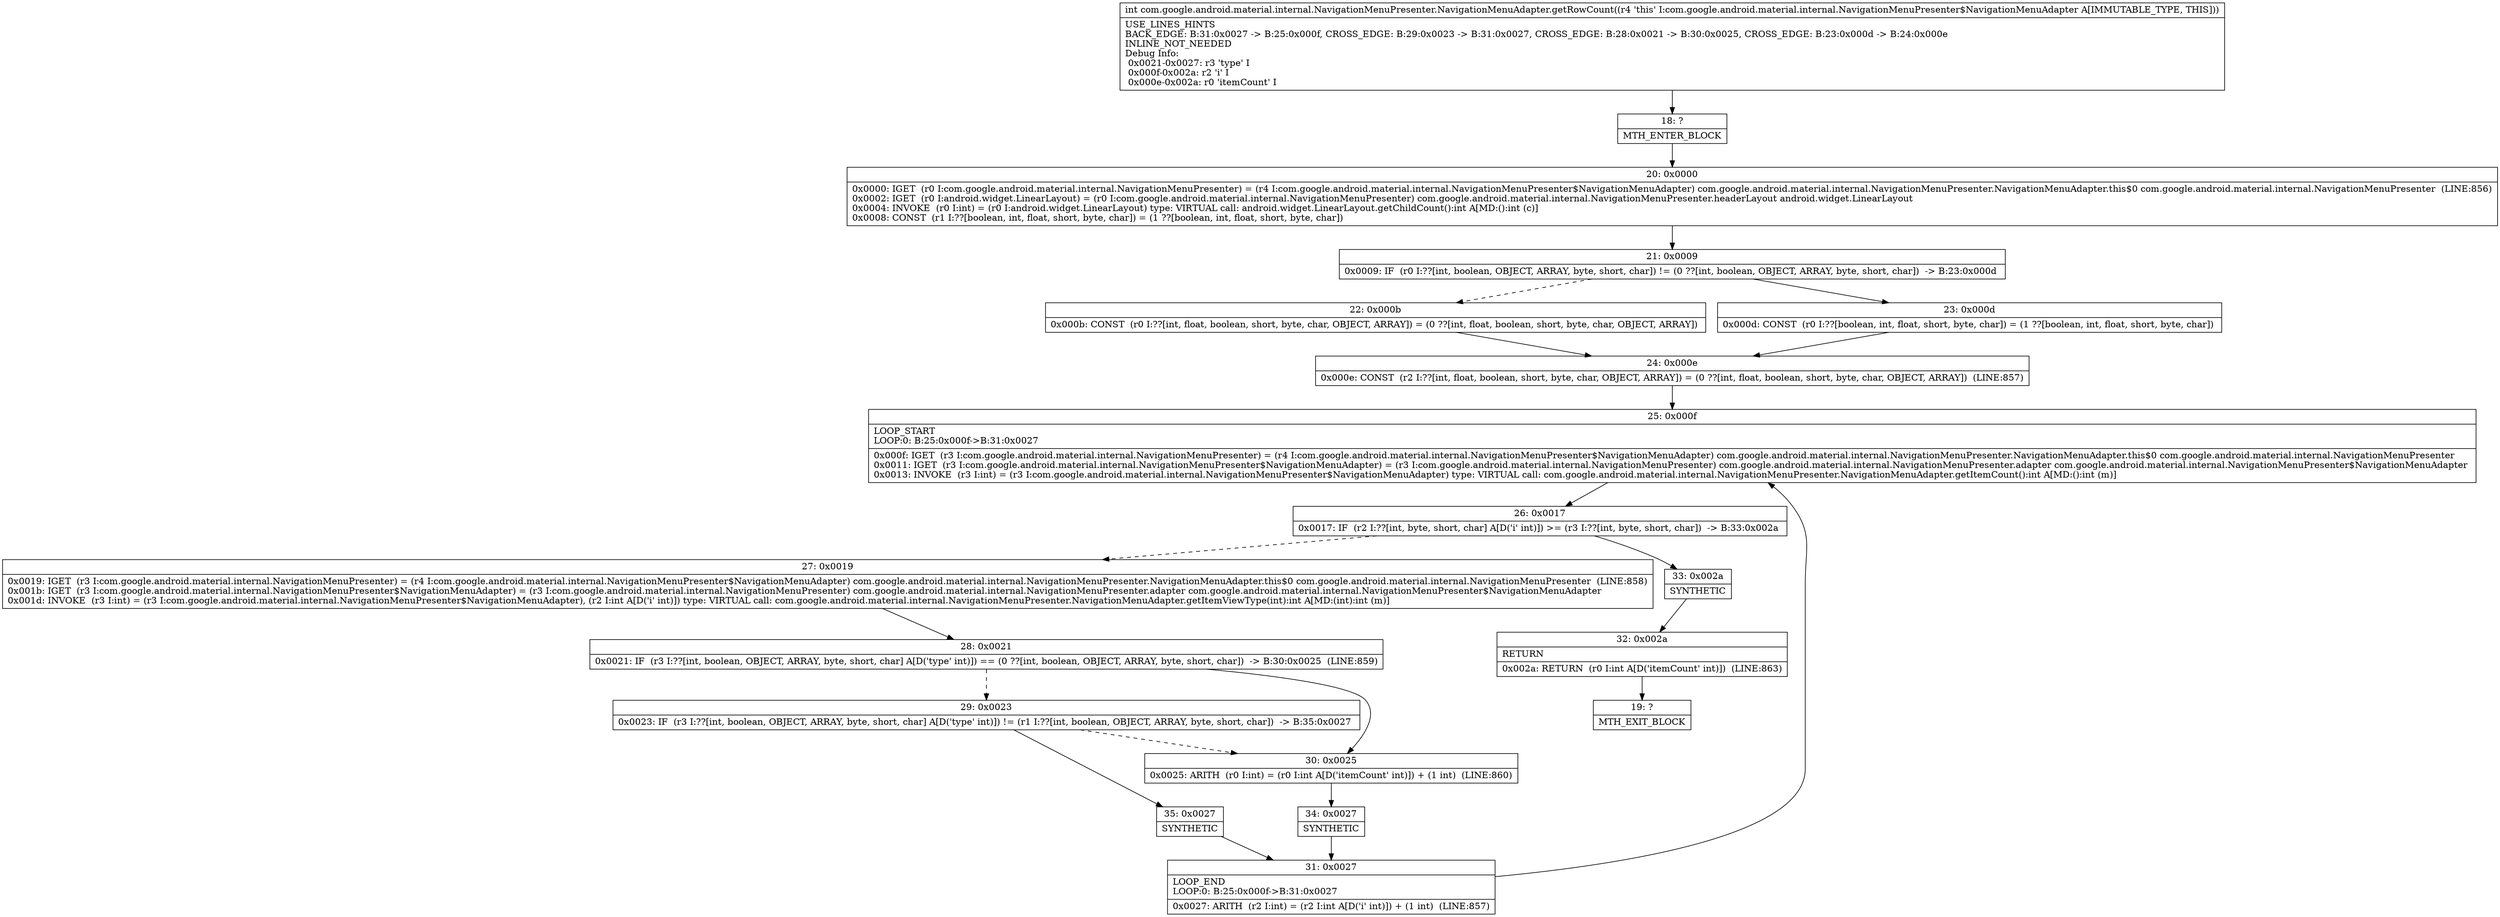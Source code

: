 digraph "CFG forcom.google.android.material.internal.NavigationMenuPresenter.NavigationMenuAdapter.getRowCount()I" {
Node_18 [shape=record,label="{18\:\ ?|MTH_ENTER_BLOCK\l}"];
Node_20 [shape=record,label="{20\:\ 0x0000|0x0000: IGET  (r0 I:com.google.android.material.internal.NavigationMenuPresenter) = (r4 I:com.google.android.material.internal.NavigationMenuPresenter$NavigationMenuAdapter) com.google.android.material.internal.NavigationMenuPresenter.NavigationMenuAdapter.this$0 com.google.android.material.internal.NavigationMenuPresenter  (LINE:856)\l0x0002: IGET  (r0 I:android.widget.LinearLayout) = (r0 I:com.google.android.material.internal.NavigationMenuPresenter) com.google.android.material.internal.NavigationMenuPresenter.headerLayout android.widget.LinearLayout \l0x0004: INVOKE  (r0 I:int) = (r0 I:android.widget.LinearLayout) type: VIRTUAL call: android.widget.LinearLayout.getChildCount():int A[MD:():int (c)]\l0x0008: CONST  (r1 I:??[boolean, int, float, short, byte, char]) = (1 ??[boolean, int, float, short, byte, char]) \l}"];
Node_21 [shape=record,label="{21\:\ 0x0009|0x0009: IF  (r0 I:??[int, boolean, OBJECT, ARRAY, byte, short, char]) != (0 ??[int, boolean, OBJECT, ARRAY, byte, short, char])  \-\> B:23:0x000d \l}"];
Node_22 [shape=record,label="{22\:\ 0x000b|0x000b: CONST  (r0 I:??[int, float, boolean, short, byte, char, OBJECT, ARRAY]) = (0 ??[int, float, boolean, short, byte, char, OBJECT, ARRAY]) \l}"];
Node_24 [shape=record,label="{24\:\ 0x000e|0x000e: CONST  (r2 I:??[int, float, boolean, short, byte, char, OBJECT, ARRAY]) = (0 ??[int, float, boolean, short, byte, char, OBJECT, ARRAY])  (LINE:857)\l}"];
Node_25 [shape=record,label="{25\:\ 0x000f|LOOP_START\lLOOP:0: B:25:0x000f\-\>B:31:0x0027\l|0x000f: IGET  (r3 I:com.google.android.material.internal.NavigationMenuPresenter) = (r4 I:com.google.android.material.internal.NavigationMenuPresenter$NavigationMenuAdapter) com.google.android.material.internal.NavigationMenuPresenter.NavigationMenuAdapter.this$0 com.google.android.material.internal.NavigationMenuPresenter \l0x0011: IGET  (r3 I:com.google.android.material.internal.NavigationMenuPresenter$NavigationMenuAdapter) = (r3 I:com.google.android.material.internal.NavigationMenuPresenter) com.google.android.material.internal.NavigationMenuPresenter.adapter com.google.android.material.internal.NavigationMenuPresenter$NavigationMenuAdapter \l0x0013: INVOKE  (r3 I:int) = (r3 I:com.google.android.material.internal.NavigationMenuPresenter$NavigationMenuAdapter) type: VIRTUAL call: com.google.android.material.internal.NavigationMenuPresenter.NavigationMenuAdapter.getItemCount():int A[MD:():int (m)]\l}"];
Node_26 [shape=record,label="{26\:\ 0x0017|0x0017: IF  (r2 I:??[int, byte, short, char] A[D('i' int)]) \>= (r3 I:??[int, byte, short, char])  \-\> B:33:0x002a \l}"];
Node_27 [shape=record,label="{27\:\ 0x0019|0x0019: IGET  (r3 I:com.google.android.material.internal.NavigationMenuPresenter) = (r4 I:com.google.android.material.internal.NavigationMenuPresenter$NavigationMenuAdapter) com.google.android.material.internal.NavigationMenuPresenter.NavigationMenuAdapter.this$0 com.google.android.material.internal.NavigationMenuPresenter  (LINE:858)\l0x001b: IGET  (r3 I:com.google.android.material.internal.NavigationMenuPresenter$NavigationMenuAdapter) = (r3 I:com.google.android.material.internal.NavigationMenuPresenter) com.google.android.material.internal.NavigationMenuPresenter.adapter com.google.android.material.internal.NavigationMenuPresenter$NavigationMenuAdapter \l0x001d: INVOKE  (r3 I:int) = (r3 I:com.google.android.material.internal.NavigationMenuPresenter$NavigationMenuAdapter), (r2 I:int A[D('i' int)]) type: VIRTUAL call: com.google.android.material.internal.NavigationMenuPresenter.NavigationMenuAdapter.getItemViewType(int):int A[MD:(int):int (m)]\l}"];
Node_28 [shape=record,label="{28\:\ 0x0021|0x0021: IF  (r3 I:??[int, boolean, OBJECT, ARRAY, byte, short, char] A[D('type' int)]) == (0 ??[int, boolean, OBJECT, ARRAY, byte, short, char])  \-\> B:30:0x0025  (LINE:859)\l}"];
Node_29 [shape=record,label="{29\:\ 0x0023|0x0023: IF  (r3 I:??[int, boolean, OBJECT, ARRAY, byte, short, char] A[D('type' int)]) != (r1 I:??[int, boolean, OBJECT, ARRAY, byte, short, char])  \-\> B:35:0x0027 \l}"];
Node_35 [shape=record,label="{35\:\ 0x0027|SYNTHETIC\l}"];
Node_31 [shape=record,label="{31\:\ 0x0027|LOOP_END\lLOOP:0: B:25:0x000f\-\>B:31:0x0027\l|0x0027: ARITH  (r2 I:int) = (r2 I:int A[D('i' int)]) + (1 int)  (LINE:857)\l}"];
Node_30 [shape=record,label="{30\:\ 0x0025|0x0025: ARITH  (r0 I:int) = (r0 I:int A[D('itemCount' int)]) + (1 int)  (LINE:860)\l}"];
Node_34 [shape=record,label="{34\:\ 0x0027|SYNTHETIC\l}"];
Node_33 [shape=record,label="{33\:\ 0x002a|SYNTHETIC\l}"];
Node_32 [shape=record,label="{32\:\ 0x002a|RETURN\l|0x002a: RETURN  (r0 I:int A[D('itemCount' int)])  (LINE:863)\l}"];
Node_19 [shape=record,label="{19\:\ ?|MTH_EXIT_BLOCK\l}"];
Node_23 [shape=record,label="{23\:\ 0x000d|0x000d: CONST  (r0 I:??[boolean, int, float, short, byte, char]) = (1 ??[boolean, int, float, short, byte, char]) \l}"];
MethodNode[shape=record,label="{int com.google.android.material.internal.NavigationMenuPresenter.NavigationMenuAdapter.getRowCount((r4 'this' I:com.google.android.material.internal.NavigationMenuPresenter$NavigationMenuAdapter A[IMMUTABLE_TYPE, THIS]))  | USE_LINES_HINTS\lBACK_EDGE: B:31:0x0027 \-\> B:25:0x000f, CROSS_EDGE: B:29:0x0023 \-\> B:31:0x0027, CROSS_EDGE: B:28:0x0021 \-\> B:30:0x0025, CROSS_EDGE: B:23:0x000d \-\> B:24:0x000e\lINLINE_NOT_NEEDED\lDebug Info:\l  0x0021\-0x0027: r3 'type' I\l  0x000f\-0x002a: r2 'i' I\l  0x000e\-0x002a: r0 'itemCount' I\l}"];
MethodNode -> Node_18;Node_18 -> Node_20;
Node_20 -> Node_21;
Node_21 -> Node_22[style=dashed];
Node_21 -> Node_23;
Node_22 -> Node_24;
Node_24 -> Node_25;
Node_25 -> Node_26;
Node_26 -> Node_27[style=dashed];
Node_26 -> Node_33;
Node_27 -> Node_28;
Node_28 -> Node_29[style=dashed];
Node_28 -> Node_30;
Node_29 -> Node_30[style=dashed];
Node_29 -> Node_35;
Node_35 -> Node_31;
Node_31 -> Node_25;
Node_30 -> Node_34;
Node_34 -> Node_31;
Node_33 -> Node_32;
Node_32 -> Node_19;
Node_23 -> Node_24;
}

